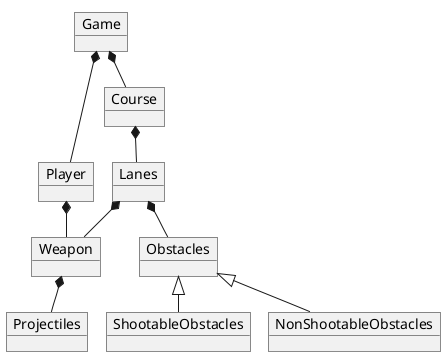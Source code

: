 @startuml
'https://plantuml.com/object-diagram
!pragma layout smetana

object Game
object Player
object Lanes
object Course
object Obstacles
object ShootableObstacles
object NonShootableObstacles
object Weapon
object Projectiles


Game*--Player
Game*--Course
Course *-- Lanes
Lanes *--Obstacles
Obstacles<|-- ShootableObstacles
Obstacles<|-- NonShootableObstacles
Player *-- Weapon
Lanes *-- Weapon
Weapon*-- Projectiles


@enduml
